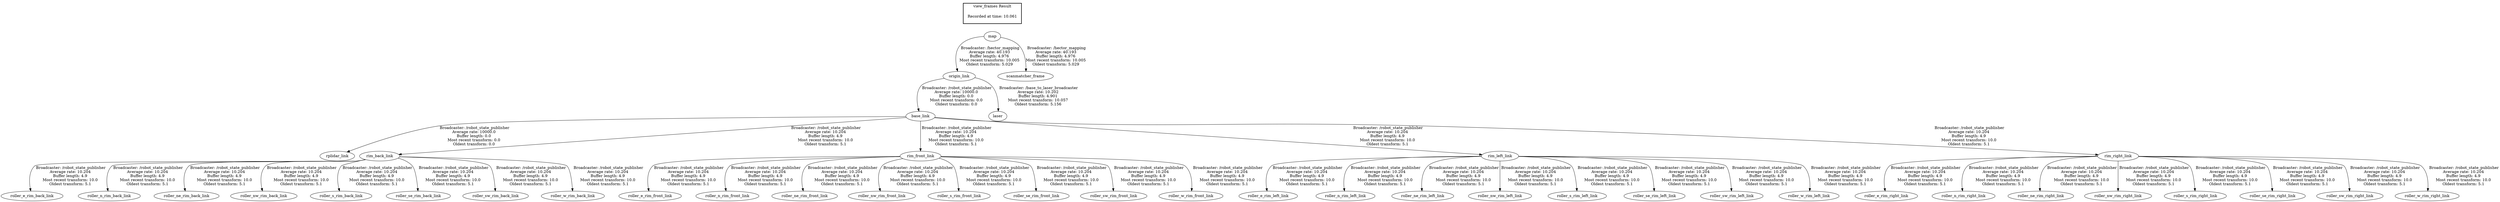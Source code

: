 digraph G {
"origin_link" -> "base_link"[label=" Broadcaster: /robot_state_publisher\nAverage rate: 10000.0\nBuffer length: 0.0\nMost recent transform: 0.0\nOldest transform: 0.0\n"];
"map" -> "origin_link"[label=" Broadcaster: /hector_mapping\nAverage rate: 40.193\nBuffer length: 4.976\nMost recent transform: 10.005\nOldest transform: 5.029\n"];
"base_link" -> "rplidar_link"[label=" Broadcaster: /robot_state_publisher\nAverage rate: 10000.0\nBuffer length: 0.0\nMost recent transform: 0.0\nOldest transform: 0.0\n"];
"map" -> "scanmatcher_frame"[label=" Broadcaster: /hector_mapping\nAverage rate: 40.193\nBuffer length: 4.976\nMost recent transform: 10.005\nOldest transform: 5.029\n"];
"origin_link" -> "laser"[label=" Broadcaster: /base_to_laser_broadcaster\nAverage rate: 10.202\nBuffer length: 4.901\nMost recent transform: 10.057\nOldest transform: 5.156\n"];
"base_link" -> "rim_back_link"[label=" Broadcaster: /robot_state_publisher\nAverage rate: 10.204\nBuffer length: 4.9\nMost recent transform: 10.0\nOldest transform: 5.1\n"];
"base_link" -> "rim_front_link"[label=" Broadcaster: /robot_state_publisher\nAverage rate: 10.204\nBuffer length: 4.9\nMost recent transform: 10.0\nOldest transform: 5.1\n"];
"base_link" -> "rim_left_link"[label=" Broadcaster: /robot_state_publisher\nAverage rate: 10.204\nBuffer length: 4.9\nMost recent transform: 10.0\nOldest transform: 5.1\n"];
"base_link" -> "rim_right_link"[label=" Broadcaster: /robot_state_publisher\nAverage rate: 10.204\nBuffer length: 4.9\nMost recent transform: 10.0\nOldest transform: 5.1\n"];
"rim_back_link" -> "roller_e_rim_back_link"[label=" Broadcaster: /robot_state_publisher\nAverage rate: 10.204\nBuffer length: 4.9\nMost recent transform: 10.0\nOldest transform: 5.1\n"];
"rim_front_link" -> "roller_e_rim_front_link"[label=" Broadcaster: /robot_state_publisher\nAverage rate: 10.204\nBuffer length: 4.9\nMost recent transform: 10.0\nOldest transform: 5.1\n"];
"rim_left_link" -> "roller_e_rim_left_link"[label=" Broadcaster: /robot_state_publisher\nAverage rate: 10.204\nBuffer length: 4.9\nMost recent transform: 10.0\nOldest transform: 5.1\n"];
"rim_right_link" -> "roller_e_rim_right_link"[label=" Broadcaster: /robot_state_publisher\nAverage rate: 10.204\nBuffer length: 4.9\nMost recent transform: 10.0\nOldest transform: 5.1\n"];
"rim_back_link" -> "roller_n_rim_back_link"[label=" Broadcaster: /robot_state_publisher\nAverage rate: 10.204\nBuffer length: 4.9\nMost recent transform: 10.0\nOldest transform: 5.1\n"];
"rim_front_link" -> "roller_n_rim_front_link"[label=" Broadcaster: /robot_state_publisher\nAverage rate: 10.204\nBuffer length: 4.9\nMost recent transform: 10.0\nOldest transform: 5.1\n"];
"rim_left_link" -> "roller_n_rim_left_link"[label=" Broadcaster: /robot_state_publisher\nAverage rate: 10.204\nBuffer length: 4.9\nMost recent transform: 10.0\nOldest transform: 5.1\n"];
"rim_right_link" -> "roller_n_rim_right_link"[label=" Broadcaster: /robot_state_publisher\nAverage rate: 10.204\nBuffer length: 4.9\nMost recent transform: 10.0\nOldest transform: 5.1\n"];
"rim_back_link" -> "roller_ne_rim_back_link"[label=" Broadcaster: /robot_state_publisher\nAverage rate: 10.204\nBuffer length: 4.9\nMost recent transform: 10.0\nOldest transform: 5.1\n"];
"rim_front_link" -> "roller_ne_rim_front_link"[label=" Broadcaster: /robot_state_publisher\nAverage rate: 10.204\nBuffer length: 4.9\nMost recent transform: 10.0\nOldest transform: 5.1\n"];
"rim_left_link" -> "roller_ne_rim_left_link"[label=" Broadcaster: /robot_state_publisher\nAverage rate: 10.204\nBuffer length: 4.9\nMost recent transform: 10.0\nOldest transform: 5.1\n"];
"rim_right_link" -> "roller_ne_rim_right_link"[label=" Broadcaster: /robot_state_publisher\nAverage rate: 10.204\nBuffer length: 4.9\nMost recent transform: 10.0\nOldest transform: 5.1\n"];
"rim_back_link" -> "roller_nw_rim_back_link"[label=" Broadcaster: /robot_state_publisher\nAverage rate: 10.204\nBuffer length: 4.9\nMost recent transform: 10.0\nOldest transform: 5.1\n"];
"rim_front_link" -> "roller_nw_rim_front_link"[label=" Broadcaster: /robot_state_publisher\nAverage rate: 10.204\nBuffer length: 4.9\nMost recent transform: 10.0\nOldest transform: 5.1\n"];
"rim_left_link" -> "roller_nw_rim_left_link"[label=" Broadcaster: /robot_state_publisher\nAverage rate: 10.204\nBuffer length: 4.9\nMost recent transform: 10.0\nOldest transform: 5.1\n"];
"rim_right_link" -> "roller_nw_rim_right_link"[label=" Broadcaster: /robot_state_publisher\nAverage rate: 10.204\nBuffer length: 4.9\nMost recent transform: 10.0\nOldest transform: 5.1\n"];
"rim_back_link" -> "roller_s_rim_back_link"[label=" Broadcaster: /robot_state_publisher\nAverage rate: 10.204\nBuffer length: 4.9\nMost recent transform: 10.0\nOldest transform: 5.1\n"];
"rim_front_link" -> "roller_s_rim_front_link"[label=" Broadcaster: /robot_state_publisher\nAverage rate: 10.204\nBuffer length: 4.9\nMost recent transform: 10.0\nOldest transform: 5.1\n"];
"rim_left_link" -> "roller_s_rim_left_link"[label=" Broadcaster: /robot_state_publisher\nAverage rate: 10.204\nBuffer length: 4.9\nMost recent transform: 10.0\nOldest transform: 5.1\n"];
"rim_right_link" -> "roller_s_rim_right_link"[label=" Broadcaster: /robot_state_publisher\nAverage rate: 10.204\nBuffer length: 4.9\nMost recent transform: 10.0\nOldest transform: 5.1\n"];
"rim_back_link" -> "roller_se_rim_back_link"[label=" Broadcaster: /robot_state_publisher\nAverage rate: 10.204\nBuffer length: 4.9\nMost recent transform: 10.0\nOldest transform: 5.1\n"];
"rim_front_link" -> "roller_se_rim_front_link"[label=" Broadcaster: /robot_state_publisher\nAverage rate: 10.204\nBuffer length: 4.9\nMost recent transform: 10.0\nOldest transform: 5.1\n"];
"rim_left_link" -> "roller_se_rim_left_link"[label=" Broadcaster: /robot_state_publisher\nAverage rate: 10.204\nBuffer length: 4.9\nMost recent transform: 10.0\nOldest transform: 5.1\n"];
"rim_right_link" -> "roller_se_rim_right_link"[label=" Broadcaster: /robot_state_publisher\nAverage rate: 10.204\nBuffer length: 4.9\nMost recent transform: 10.0\nOldest transform: 5.1\n"];
"rim_back_link" -> "roller_sw_rim_back_link"[label=" Broadcaster: /robot_state_publisher\nAverage rate: 10.204\nBuffer length: 4.9\nMost recent transform: 10.0\nOldest transform: 5.1\n"];
"rim_front_link" -> "roller_sw_rim_front_link"[label=" Broadcaster: /robot_state_publisher\nAverage rate: 10.204\nBuffer length: 4.9\nMost recent transform: 10.0\nOldest transform: 5.1\n"];
"rim_left_link" -> "roller_sw_rim_left_link"[label=" Broadcaster: /robot_state_publisher\nAverage rate: 10.204\nBuffer length: 4.9\nMost recent transform: 10.0\nOldest transform: 5.1\n"];
"rim_right_link" -> "roller_sw_rim_right_link"[label=" Broadcaster: /robot_state_publisher\nAverage rate: 10.204\nBuffer length: 4.9\nMost recent transform: 10.0\nOldest transform: 5.1\n"];
"rim_back_link" -> "roller_w_rim_back_link"[label=" Broadcaster: /robot_state_publisher\nAverage rate: 10.204\nBuffer length: 4.9\nMost recent transform: 10.0\nOldest transform: 5.1\n"];
"rim_front_link" -> "roller_w_rim_front_link"[label=" Broadcaster: /robot_state_publisher\nAverage rate: 10.204\nBuffer length: 4.9\nMost recent transform: 10.0\nOldest transform: 5.1\n"];
"rim_left_link" -> "roller_w_rim_left_link"[label=" Broadcaster: /robot_state_publisher\nAverage rate: 10.204\nBuffer length: 4.9\nMost recent transform: 10.0\nOldest transform: 5.1\n"];
"rim_right_link" -> "roller_w_rim_right_link"[label=" Broadcaster: /robot_state_publisher\nAverage rate: 10.204\nBuffer length: 4.9\nMost recent transform: 10.0\nOldest transform: 5.1\n"];
edge [style=invis];
 subgraph cluster_legend { style=bold; color=black; label ="view_frames Result";
"Recorded at time: 10.061"[ shape=plaintext ] ;
}->"map";
}